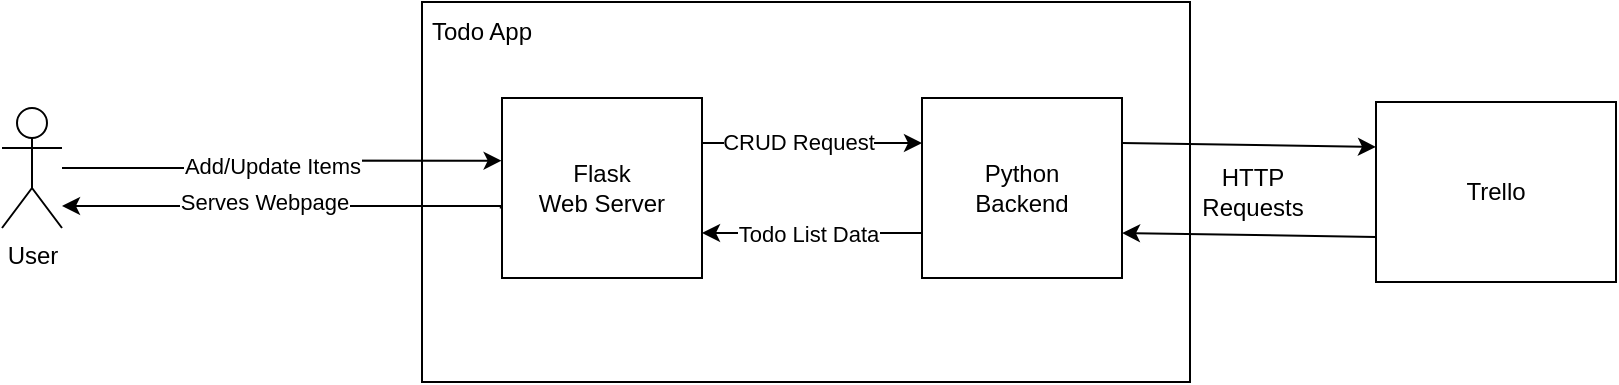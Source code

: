 <mxfile version="24.6.3" type="device">
  <diagram name="Page-1" id="Lubvmyx_OsblPXedXswT">
    <mxGraphModel dx="840" dy="494" grid="1" gridSize="10" guides="1" tooltips="1" connect="1" arrows="1" fold="1" page="1" pageScale="1" pageWidth="827" pageHeight="1169" math="0" shadow="0">
      <root>
        <mxCell id="0" />
        <mxCell id="1" parent="0" />
        <mxCell id="6kc5aPjfgd5-RUPwg-ue-2" value="" style="rounded=0;whiteSpace=wrap;html=1;align=center;" vertex="1" parent="1">
          <mxGeometry x="230" y="220" width="384" height="190" as="geometry" />
        </mxCell>
        <mxCell id="6kc5aPjfgd5-RUPwg-ue-3" value="User" style="shape=umlActor;verticalLabelPosition=bottom;verticalAlign=top;html=1;outlineConnect=0;" vertex="1" parent="1">
          <mxGeometry x="20" y="273" width="30" height="60" as="geometry" />
        </mxCell>
        <mxCell id="6kc5aPjfgd5-RUPwg-ue-6" style="edgeStyle=orthogonalEdgeStyle;rounded=0;orthogonalLoop=1;jettySize=auto;html=1;entryX=-0.002;entryY=0.348;entryDx=0;entryDy=0;entryPerimeter=0;" edge="1" parent="1" source="6kc5aPjfgd5-RUPwg-ue-3" target="6kc5aPjfgd5-RUPwg-ue-19">
          <mxGeometry relative="1" as="geometry">
            <mxPoint x="414.0" y="302.64" as="targetPoint" />
          </mxGeometry>
        </mxCell>
        <mxCell id="6kc5aPjfgd5-RUPwg-ue-8" value="Add/Update Items" style="edgeLabel;html=1;align=center;verticalAlign=middle;resizable=0;points=[];" vertex="1" connectable="0" parent="6kc5aPjfgd5-RUPwg-ue-6">
          <mxGeometry x="-0.064" y="1" relative="1" as="geometry">
            <mxPoint as="offset" />
          </mxGeometry>
        </mxCell>
        <mxCell id="6kc5aPjfgd5-RUPwg-ue-12" value="Trello" style="rounded=0;whiteSpace=wrap;html=1;" vertex="1" parent="1">
          <mxGeometry x="707" y="270" width="120" height="90" as="geometry" />
        </mxCell>
        <mxCell id="6kc5aPjfgd5-RUPwg-ue-16" value="" style="endArrow=classic;html=1;rounded=0;exitX=0;exitY=0.75;exitDx=0;exitDy=0;entryX=1;entryY=0.75;entryDx=0;entryDy=0;" edge="1" parent="1" source="6kc5aPjfgd5-RUPwg-ue-12" target="6kc5aPjfgd5-RUPwg-ue-21">
          <mxGeometry width="50" height="50" relative="1" as="geometry">
            <mxPoint x="560" y="370" as="sourcePoint" />
            <mxPoint x="610" y="320" as="targetPoint" />
          </mxGeometry>
        </mxCell>
        <mxCell id="6kc5aPjfgd5-RUPwg-ue-17" value="" style="endArrow=classic;html=1;rounded=0;entryX=0;entryY=0.25;entryDx=0;entryDy=0;exitX=1;exitY=0.25;exitDx=0;exitDy=0;" edge="1" parent="1" source="6kc5aPjfgd5-RUPwg-ue-21" target="6kc5aPjfgd5-RUPwg-ue-12">
          <mxGeometry width="50" height="50" relative="1" as="geometry">
            <mxPoint x="560" y="370" as="sourcePoint" />
            <mxPoint x="610" y="320" as="targetPoint" />
          </mxGeometry>
        </mxCell>
        <mxCell id="6kc5aPjfgd5-RUPwg-ue-18" value="HTTP&lt;div&gt;Requests&lt;/div&gt;" style="text;html=1;align=center;verticalAlign=middle;resizable=0;points=[];autosize=1;strokeColor=none;fillColor=none;" vertex="1" parent="1">
          <mxGeometry x="610" y="295" width="70" height="40" as="geometry" />
        </mxCell>
        <mxCell id="6kc5aPjfgd5-RUPwg-ue-19" value="Flask&lt;div&gt;Web Server&lt;/div&gt;" style="rounded=0;whiteSpace=wrap;html=1;" vertex="1" parent="1">
          <mxGeometry x="270" y="268" width="100" height="90" as="geometry" />
        </mxCell>
        <mxCell id="6kc5aPjfgd5-RUPwg-ue-7" style="edgeStyle=orthogonalEdgeStyle;rounded=0;orthogonalLoop=1;jettySize=auto;html=1;exitX=-0.006;exitY=0.614;exitDx=0;exitDy=0;exitPerimeter=0;" edge="1" parent="1" source="6kc5aPjfgd5-RUPwg-ue-19" target="6kc5aPjfgd5-RUPwg-ue-3">
          <mxGeometry relative="1" as="geometry">
            <mxPoint x="413.6" y="320.5" as="sourcePoint" />
            <Array as="points">
              <mxPoint x="269" y="322" />
            </Array>
          </mxGeometry>
        </mxCell>
        <mxCell id="6kc5aPjfgd5-RUPwg-ue-9" value="Serves Webpage" style="edgeLabel;html=1;align=center;verticalAlign=middle;resizable=0;points=[];" vertex="1" connectable="0" parent="6kc5aPjfgd5-RUPwg-ue-7">
          <mxGeometry x="0.114" y="1" relative="1" as="geometry">
            <mxPoint x="3" y="-3" as="offset" />
          </mxGeometry>
        </mxCell>
        <mxCell id="6kc5aPjfgd5-RUPwg-ue-20" value="Todo App" style="text;html=1;align=center;verticalAlign=middle;whiteSpace=wrap;rounded=0;" vertex="1" parent="1">
          <mxGeometry x="230" y="220" width="60" height="30" as="geometry" />
        </mxCell>
        <mxCell id="6kc5aPjfgd5-RUPwg-ue-21" value="Python&lt;div&gt;Backend&lt;/div&gt;" style="rounded=0;whiteSpace=wrap;html=1;" vertex="1" parent="1">
          <mxGeometry x="480" y="268" width="100" height="90" as="geometry" />
        </mxCell>
        <mxCell id="6kc5aPjfgd5-RUPwg-ue-22" value="" style="endArrow=classic;html=1;rounded=0;exitX=1;exitY=0.25;exitDx=0;exitDy=0;entryX=0;entryY=0.25;entryDx=0;entryDy=0;" edge="1" parent="1" source="6kc5aPjfgd5-RUPwg-ue-19" target="6kc5aPjfgd5-RUPwg-ue-21">
          <mxGeometry width="50" height="50" relative="1" as="geometry">
            <mxPoint x="400" y="350" as="sourcePoint" />
            <mxPoint x="450" y="300" as="targetPoint" />
          </mxGeometry>
        </mxCell>
        <mxCell id="6kc5aPjfgd5-RUPwg-ue-25" value="CRUD Request" style="edgeLabel;html=1;align=center;verticalAlign=middle;resizable=0;points=[];" vertex="1" connectable="0" parent="6kc5aPjfgd5-RUPwg-ue-22">
          <mxGeometry x="-0.131" y="1" relative="1" as="geometry">
            <mxPoint as="offset" />
          </mxGeometry>
        </mxCell>
        <mxCell id="6kc5aPjfgd5-RUPwg-ue-23" value="" style="endArrow=classic;html=1;rounded=0;exitX=0;exitY=0.75;exitDx=0;exitDy=0;entryX=1;entryY=0.75;entryDx=0;entryDy=0;" edge="1" parent="1" source="6kc5aPjfgd5-RUPwg-ue-21" target="6kc5aPjfgd5-RUPwg-ue-19">
          <mxGeometry width="50" height="50" relative="1" as="geometry">
            <mxPoint x="400" y="350" as="sourcePoint" />
            <mxPoint x="450" y="300" as="targetPoint" />
          </mxGeometry>
        </mxCell>
        <mxCell id="6kc5aPjfgd5-RUPwg-ue-26" value="Todo List Data" style="edgeLabel;html=1;align=center;verticalAlign=middle;resizable=0;points=[];" vertex="1" connectable="0" parent="6kc5aPjfgd5-RUPwg-ue-23">
          <mxGeometry x="0.187" relative="1" as="geometry">
            <mxPoint x="8" as="offset" />
          </mxGeometry>
        </mxCell>
      </root>
    </mxGraphModel>
  </diagram>
</mxfile>
